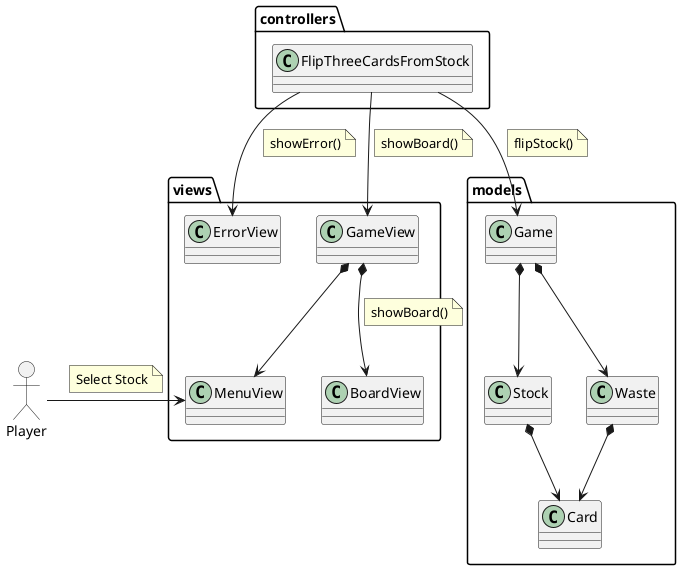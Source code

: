 @startuml
mix_actor Player

	package views {
		class MenuView
		class ErrorView
		class GameView
		class BoardView

		GameView *--> BoardView
		note on link: showBoard()
		
		GameView *--> MenuView
	}   

	package controllers {
		class FlipThreeCardsFromStock  
	}

	package models {
		class Game
		class Card
		class Stock
		class Waste
		Stock *--> Card
		Waste *--> Card
		Game *-->Waste
		Game *-->Stock
	}


	Player -right-> MenuView
	note on link: Select Stock\


	FlipThreeCardsFromStock -down-> GameView
	note on link: showBoard()
	FlipThreeCardsFromStock -down-> Game
	note on link: flipStock()

	FlipThreeCardsFromStock  -down-> ErrorView
	note on link: showError()
@enduml
